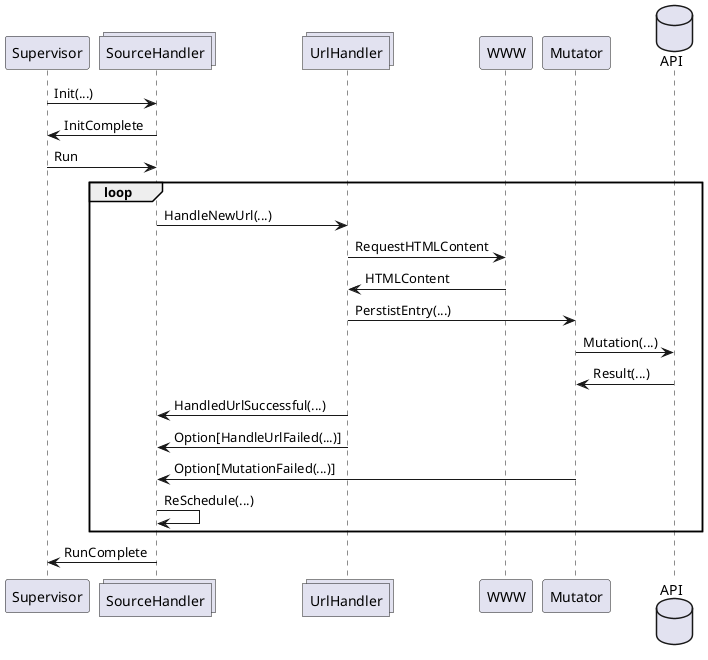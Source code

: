 @startuml
participant Supervisor
collections SourceHandler
collections UrlHandler
participant WWW
participant Mutator
database API


Supervisor -> SourceHandler: Init(...)
SourceHandler -> Supervisor: InitComplete
Supervisor -> SourceHandler: Run

loop
SourceHandler -> UrlHandler: HandleNewUrl(...)
UrlHandler -> WWW: RequestHTMLContent
WWW -> UrlHandler: HTMLContent

UrlHandler -> Mutator: PerstistEntry(...)
Mutator -> API: Mutation(...)
API -> Mutator: Result(...)
UrlHandler -> SourceHandler: HandledUrlSuccessful(...)
UrlHandler -> SourceHandler: Option[HandleUrlFailed(...)]
Mutator -> SourceHandler: Option[MutationFailed(...)]
SourceHandler -> SourceHandler: ReSchedule(...)
end loop

SourceHandler -> Supervisor:RunComplete
@enduml